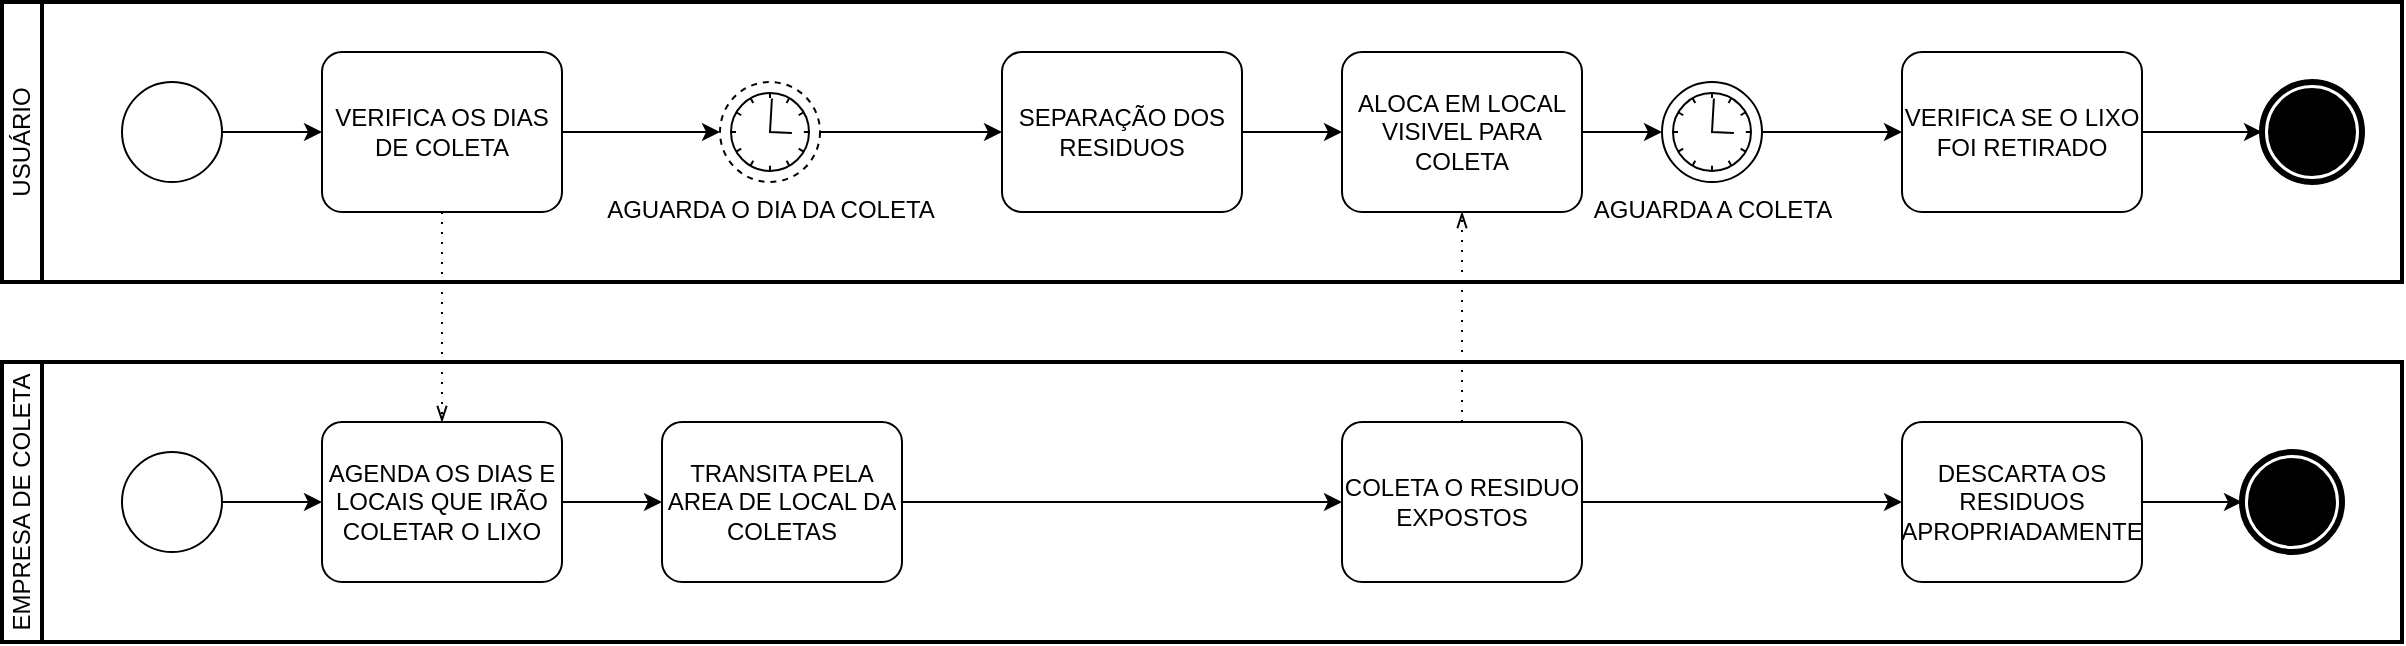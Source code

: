 <mxfile version="22.1.2" type="device">
  <diagram name="Página-1" id="OBs_TPShhrYGpZb52E6S">
    <mxGraphModel dx="3137" dy="2343" grid="1" gridSize="10" guides="1" tooltips="1" connect="1" arrows="1" fold="1" page="1" pageScale="1" pageWidth="827" pageHeight="1169" math="0" shadow="0">
      <root>
        <mxCell id="0" />
        <mxCell id="1" parent="0" />
        <mxCell id="m_MopAy0AkA3bnKfSZ2--10" value="USUÁRIO" style="swimlane;html=1;startSize=20;fontStyle=0;collapsible=0;horizontal=0;swimlaneLine=1;swimlaneFillColor=#ffffff;strokeWidth=2;whiteSpace=wrap;" vertex="1" parent="1">
          <mxGeometry x="260" y="400" width="1200" height="140" as="geometry" />
        </mxCell>
        <mxCell id="m_MopAy0AkA3bnKfSZ2--12" value="" style="points=[[0.145,0.145,0],[0.5,0,0],[0.855,0.145,0],[1,0.5,0],[0.855,0.855,0],[0.5,1,0],[0.145,0.855,0],[0,0.5,0]];shape=mxgraph.bpmn.event;html=1;verticalLabelPosition=bottom;labelBackgroundColor=#ffffff;verticalAlign=top;align=center;perimeter=ellipsePerimeter;outlineConnect=0;aspect=fixed;outline=standard;symbol=general;" vertex="1" parent="m_MopAy0AkA3bnKfSZ2--10">
          <mxGeometry x="60" y="40" width="50" height="50" as="geometry" />
        </mxCell>
        <mxCell id="m_MopAy0AkA3bnKfSZ2--21" style="edgeStyle=orthogonalEdgeStyle;rounded=0;orthogonalLoop=1;jettySize=auto;html=1;" edge="1" parent="m_MopAy0AkA3bnKfSZ2--10" source="m_MopAy0AkA3bnKfSZ2--14" target="m_MopAy0AkA3bnKfSZ2--15">
          <mxGeometry relative="1" as="geometry" />
        </mxCell>
        <mxCell id="m_MopAy0AkA3bnKfSZ2--14" value="SEPARAÇÃO DOS RESIDUOS" style="points=[[0.25,0,0],[0.5,0,0],[0.75,0,0],[1,0.25,0],[1,0.5,0],[1,0.75,0],[0.75,1,0],[0.5,1,0],[0.25,1,0],[0,0.75,0],[0,0.5,0],[0,0.25,0]];shape=mxgraph.bpmn.task;whiteSpace=wrap;rectStyle=rounded;size=10;html=1;container=1;expand=0;collapsible=0;taskMarker=abstract;" vertex="1" parent="m_MopAy0AkA3bnKfSZ2--10">
          <mxGeometry x="500" y="25" width="120" height="80" as="geometry" />
        </mxCell>
        <mxCell id="m_MopAy0AkA3bnKfSZ2--30" style="edgeStyle=orthogonalEdgeStyle;rounded=0;orthogonalLoop=1;jettySize=auto;html=1;" edge="1" parent="m_MopAy0AkA3bnKfSZ2--10" source="m_MopAy0AkA3bnKfSZ2--15" target="m_MopAy0AkA3bnKfSZ2--27">
          <mxGeometry relative="1" as="geometry" />
        </mxCell>
        <mxCell id="m_MopAy0AkA3bnKfSZ2--15" value="ALOCA EM LOCAL VISIVEL PARA COLETA" style="points=[[0.25,0,0],[0.5,0,0],[0.75,0,0],[1,0.25,0],[1,0.5,0],[1,0.75,0],[0.75,1,0],[0.5,1,0],[0.25,1,0],[0,0.75,0],[0,0.5,0],[0,0.25,0]];shape=mxgraph.bpmn.task;whiteSpace=wrap;rectStyle=rounded;size=10;html=1;container=1;expand=0;collapsible=0;taskMarker=abstract;" vertex="1" parent="m_MopAy0AkA3bnKfSZ2--10">
          <mxGeometry x="670" y="25" width="120" height="80" as="geometry" />
        </mxCell>
        <mxCell id="m_MopAy0AkA3bnKfSZ2--19" style="edgeStyle=orthogonalEdgeStyle;rounded=0;orthogonalLoop=1;jettySize=auto;html=1;entryX=0;entryY=0.5;entryDx=0;entryDy=0;entryPerimeter=0;" edge="1" parent="m_MopAy0AkA3bnKfSZ2--10" source="m_MopAy0AkA3bnKfSZ2--12" target="m_MopAy0AkA3bnKfSZ2--39">
          <mxGeometry relative="1" as="geometry" />
        </mxCell>
        <mxCell id="m_MopAy0AkA3bnKfSZ2--31" style="edgeStyle=orthogonalEdgeStyle;rounded=0;orthogonalLoop=1;jettySize=auto;html=1;" edge="1" parent="m_MopAy0AkA3bnKfSZ2--10" source="m_MopAy0AkA3bnKfSZ2--27" target="m_MopAy0AkA3bnKfSZ2--28">
          <mxGeometry relative="1" as="geometry" />
        </mxCell>
        <mxCell id="m_MopAy0AkA3bnKfSZ2--27" value="AGUARDA A COLETA" style="points=[[0.145,0.145,0],[0.5,0,0],[0.855,0.145,0],[1,0.5,0],[0.855,0.855,0],[0.5,1,0],[0.145,0.855,0],[0,0.5,0]];shape=mxgraph.bpmn.event;html=1;verticalLabelPosition=bottom;labelBackgroundColor=#ffffff;verticalAlign=top;align=center;perimeter=ellipsePerimeter;outlineConnect=0;aspect=fixed;outline=standard;symbol=timer;" vertex="1" parent="m_MopAy0AkA3bnKfSZ2--10">
          <mxGeometry x="830" y="40" width="50" height="50" as="geometry" />
        </mxCell>
        <mxCell id="m_MopAy0AkA3bnKfSZ2--32" style="edgeStyle=orthogonalEdgeStyle;rounded=0;orthogonalLoop=1;jettySize=auto;html=1;" edge="1" parent="m_MopAy0AkA3bnKfSZ2--10" source="m_MopAy0AkA3bnKfSZ2--28" target="m_MopAy0AkA3bnKfSZ2--29">
          <mxGeometry relative="1" as="geometry" />
        </mxCell>
        <mxCell id="m_MopAy0AkA3bnKfSZ2--28" value="VERIFICA SE O LIXO FOI RETIRADO" style="points=[[0.25,0,0],[0.5,0,0],[0.75,0,0],[1,0.25,0],[1,0.5,0],[1,0.75,0],[0.75,1,0],[0.5,1,0],[0.25,1,0],[0,0.75,0],[0,0.5,0],[0,0.25,0]];shape=mxgraph.bpmn.task;whiteSpace=wrap;rectStyle=rounded;size=10;html=1;container=1;expand=0;collapsible=0;taskMarker=abstract;" vertex="1" parent="m_MopAy0AkA3bnKfSZ2--10">
          <mxGeometry x="950" y="25" width="120" height="80" as="geometry" />
        </mxCell>
        <mxCell id="m_MopAy0AkA3bnKfSZ2--29" value="" style="points=[[0.145,0.145,0],[0.5,0,0],[0.855,0.145,0],[1,0.5,0],[0.855,0.855,0],[0.5,1,0],[0.145,0.855,0],[0,0.5,0]];shape=mxgraph.bpmn.event;html=1;verticalLabelPosition=bottom;labelBackgroundColor=#ffffff;verticalAlign=top;align=center;perimeter=ellipsePerimeter;outlineConnect=0;aspect=fixed;outline=end;symbol=terminate;" vertex="1" parent="m_MopAy0AkA3bnKfSZ2--10">
          <mxGeometry x="1130" y="40" width="50" height="50" as="geometry" />
        </mxCell>
        <mxCell id="m_MopAy0AkA3bnKfSZ2--41" style="edgeStyle=orthogonalEdgeStyle;rounded=0;orthogonalLoop=1;jettySize=auto;html=1;" edge="1" parent="m_MopAy0AkA3bnKfSZ2--10" source="m_MopAy0AkA3bnKfSZ2--39" target="m_MopAy0AkA3bnKfSZ2--40">
          <mxGeometry relative="1" as="geometry" />
        </mxCell>
        <mxCell id="m_MopAy0AkA3bnKfSZ2--39" value="VERIFICA OS DIAS DE COLETA" style="points=[[0.25,0,0],[0.5,0,0],[0.75,0,0],[1,0.25,0],[1,0.5,0],[1,0.75,0],[0.75,1,0],[0.5,1,0],[0.25,1,0],[0,0.75,0],[0,0.5,0],[0,0.25,0]];shape=mxgraph.bpmn.task;whiteSpace=wrap;rectStyle=rounded;size=10;html=1;container=1;expand=0;collapsible=0;taskMarker=abstract;" vertex="1" parent="m_MopAy0AkA3bnKfSZ2--10">
          <mxGeometry x="160" y="25" width="120" height="80" as="geometry" />
        </mxCell>
        <mxCell id="m_MopAy0AkA3bnKfSZ2--40" value="AGUARDA O DIA DA COLETA&lt;br&gt;" style="points=[[0.145,0.145,0],[0.5,0,0],[0.855,0.145,0],[1,0.5,0],[0.855,0.855,0],[0.5,1,0],[0.145,0.855,0],[0,0.5,0]];shape=mxgraph.bpmn.event;html=1;verticalLabelPosition=bottom;labelBackgroundColor=#ffffff;verticalAlign=top;align=center;perimeter=ellipsePerimeter;outlineConnect=0;aspect=fixed;outline=eventNonint;symbol=timer;" vertex="1" parent="m_MopAy0AkA3bnKfSZ2--10">
          <mxGeometry x="359" y="40" width="50" height="50" as="geometry" />
        </mxCell>
        <mxCell id="m_MopAy0AkA3bnKfSZ2--42" style="edgeStyle=orthogonalEdgeStyle;rounded=0;orthogonalLoop=1;jettySize=auto;html=1;entryX=0;entryY=0.5;entryDx=0;entryDy=0;entryPerimeter=0;" edge="1" parent="m_MopAy0AkA3bnKfSZ2--10" source="m_MopAy0AkA3bnKfSZ2--40" target="m_MopAy0AkA3bnKfSZ2--14">
          <mxGeometry relative="1" as="geometry">
            <mxPoint x="501.32" y="64.6" as="targetPoint" />
          </mxGeometry>
        </mxCell>
        <mxCell id="m_MopAy0AkA3bnKfSZ2--11" value="EMPRESA DE COLETA" style="swimlane;html=1;startSize=20;fontStyle=0;collapsible=0;horizontal=0;swimlaneLine=1;swimlaneFillColor=#ffffff;strokeWidth=2;whiteSpace=wrap;" vertex="1" parent="1">
          <mxGeometry x="260" y="580" width="1200" height="140" as="geometry" />
        </mxCell>
        <mxCell id="m_MopAy0AkA3bnKfSZ2--23" style="edgeStyle=orthogonalEdgeStyle;rounded=0;orthogonalLoop=1;jettySize=auto;html=1;" edge="1" parent="m_MopAy0AkA3bnKfSZ2--11" source="m_MopAy0AkA3bnKfSZ2--16" target="m_MopAy0AkA3bnKfSZ2--17">
          <mxGeometry relative="1" as="geometry" />
        </mxCell>
        <mxCell id="m_MopAy0AkA3bnKfSZ2--16" value="COLETA O RESIDUO EXPOSTOS" style="points=[[0.25,0,0],[0.5,0,0],[0.75,0,0],[1,0.25,0],[1,0.5,0],[1,0.75,0],[0.75,1,0],[0.5,1,0],[0.25,1,0],[0,0.75,0],[0,0.5,0],[0,0.25,0]];shape=mxgraph.bpmn.task;whiteSpace=wrap;rectStyle=rounded;size=10;html=1;container=1;expand=0;collapsible=0;taskMarker=abstract;" vertex="1" parent="m_MopAy0AkA3bnKfSZ2--11">
          <mxGeometry x="670" y="30" width="120" height="80" as="geometry" />
        </mxCell>
        <mxCell id="m_MopAy0AkA3bnKfSZ2--45" value="" style="edgeStyle=elbowEdgeStyle;fontSize=12;html=1;endFill=0;startFill=0;endSize=6;startSize=6;dashed=1;dashPattern=1 4;endArrow=openThin;startArrow=none;rounded=0;entryX=0.5;entryY=1;entryDx=0;entryDy=0;entryPerimeter=0;" edge="1" parent="m_MopAy0AkA3bnKfSZ2--16" target="m_MopAy0AkA3bnKfSZ2--15">
          <mxGeometry width="160" relative="1" as="geometry">
            <mxPoint x="40" as="sourcePoint" />
            <mxPoint x="200" as="targetPoint" />
            <Array as="points">
              <mxPoint x="60" y="-60" />
            </Array>
          </mxGeometry>
        </mxCell>
        <mxCell id="m_MopAy0AkA3bnKfSZ2--17" value="DESCARTA OS RESIDUOS APROPRIADAMENTE" style="points=[[0.25,0,0],[0.5,0,0],[0.75,0,0],[1,0.25,0],[1,0.5,0],[1,0.75,0],[0.75,1,0],[0.5,1,0],[0.25,1,0],[0,0.75,0],[0,0.5,0],[0,0.25,0]];shape=mxgraph.bpmn.task;whiteSpace=wrap;rectStyle=rounded;size=10;html=1;container=1;expand=0;collapsible=0;taskMarker=abstract;" vertex="1" parent="m_MopAy0AkA3bnKfSZ2--11">
          <mxGeometry x="950" y="30" width="120" height="80" as="geometry" />
        </mxCell>
        <mxCell id="m_MopAy0AkA3bnKfSZ2--18" value="" style="points=[[0.145,0.145,0],[0.5,0,0],[0.855,0.145,0],[1,0.5,0],[0.855,0.855,0],[0.5,1,0],[0.145,0.855,0],[0,0.5,0]];shape=mxgraph.bpmn.event;html=1;verticalLabelPosition=bottom;labelBackgroundColor=#ffffff;verticalAlign=top;align=center;perimeter=ellipsePerimeter;outlineConnect=0;aspect=fixed;outline=end;symbol=terminate;" vertex="1" parent="m_MopAy0AkA3bnKfSZ2--11">
          <mxGeometry x="1120" y="45" width="50" height="50" as="geometry" />
        </mxCell>
        <mxCell id="m_MopAy0AkA3bnKfSZ2--24" style="edgeStyle=orthogonalEdgeStyle;rounded=0;orthogonalLoop=1;jettySize=auto;html=1;entryX=0;entryY=0.5;entryDx=0;entryDy=0;entryPerimeter=0;" edge="1" parent="m_MopAy0AkA3bnKfSZ2--11" source="m_MopAy0AkA3bnKfSZ2--17" target="m_MopAy0AkA3bnKfSZ2--18">
          <mxGeometry relative="1" as="geometry" />
        </mxCell>
        <mxCell id="m_MopAy0AkA3bnKfSZ2--25" value="" style="points=[[0.145,0.145,0],[0.5,0,0],[0.855,0.145,0],[1,0.5,0],[0.855,0.855,0],[0.5,1,0],[0.145,0.855,0],[0,0.5,0]];shape=mxgraph.bpmn.event;html=1;verticalLabelPosition=bottom;labelBackgroundColor=#ffffff;verticalAlign=top;align=center;perimeter=ellipsePerimeter;outlineConnect=0;aspect=fixed;outline=standard;symbol=general;" vertex="1" parent="m_MopAy0AkA3bnKfSZ2--11">
          <mxGeometry x="60" y="45" width="50" height="50" as="geometry" />
        </mxCell>
        <mxCell id="m_MopAy0AkA3bnKfSZ2--34" value="AGENDA OS DIAS E LOCAIS QUE IRÃO COLETAR O LIXO" style="points=[[0.25,0,0],[0.5,0,0],[0.75,0,0],[1,0.25,0],[1,0.5,0],[1,0.75,0],[0.75,1,0],[0.5,1,0],[0.25,1,0],[0,0.75,0],[0,0.5,0],[0,0.25,0]];shape=mxgraph.bpmn.task;whiteSpace=wrap;rectStyle=rounded;size=10;html=1;container=1;expand=0;collapsible=0;taskMarker=abstract;" vertex="1" parent="m_MopAy0AkA3bnKfSZ2--11">
          <mxGeometry x="160" y="30" width="120" height="80" as="geometry" />
        </mxCell>
        <mxCell id="m_MopAy0AkA3bnKfSZ2--26" style="edgeStyle=orthogonalEdgeStyle;rounded=0;orthogonalLoop=1;jettySize=auto;html=1;" edge="1" parent="m_MopAy0AkA3bnKfSZ2--11" source="m_MopAy0AkA3bnKfSZ2--25" target="m_MopAy0AkA3bnKfSZ2--34">
          <mxGeometry relative="1" as="geometry">
            <mxPoint x="180" y="70" as="targetPoint" />
          </mxGeometry>
        </mxCell>
        <mxCell id="m_MopAy0AkA3bnKfSZ2--35" value="TRANSITA PELA AREA DE LOCAL DA COLETAS" style="points=[[0.25,0,0],[0.5,0,0],[0.75,0,0],[1,0.25,0],[1,0.5,0],[1,0.75,0],[0.75,1,0],[0.5,1,0],[0.25,1,0],[0,0.75,0],[0,0.5,0],[0,0.25,0]];shape=mxgraph.bpmn.task;whiteSpace=wrap;rectStyle=rounded;size=10;html=1;container=1;expand=0;collapsible=0;taskMarker=abstract;" vertex="1" parent="m_MopAy0AkA3bnKfSZ2--11">
          <mxGeometry x="330" y="30" width="120" height="80" as="geometry" />
        </mxCell>
        <mxCell id="m_MopAy0AkA3bnKfSZ2--36" style="edgeStyle=orthogonalEdgeStyle;rounded=0;orthogonalLoop=1;jettySize=auto;html=1;entryX=0;entryY=0.5;entryDx=0;entryDy=0;entryPerimeter=0;" edge="1" parent="m_MopAy0AkA3bnKfSZ2--11" source="m_MopAy0AkA3bnKfSZ2--34" target="m_MopAy0AkA3bnKfSZ2--35">
          <mxGeometry relative="1" as="geometry" />
        </mxCell>
        <mxCell id="m_MopAy0AkA3bnKfSZ2--37" style="edgeStyle=orthogonalEdgeStyle;rounded=0;orthogonalLoop=1;jettySize=auto;html=1;entryX=0;entryY=0.5;entryDx=0;entryDy=0;entryPerimeter=0;" edge="1" parent="m_MopAy0AkA3bnKfSZ2--11" source="m_MopAy0AkA3bnKfSZ2--35" target="m_MopAy0AkA3bnKfSZ2--16">
          <mxGeometry relative="1" as="geometry" />
        </mxCell>
        <mxCell id="m_MopAy0AkA3bnKfSZ2--44" value="" style="edgeStyle=elbowEdgeStyle;fontSize=12;html=1;endFill=0;startFill=0;endSize=6;startSize=6;dashed=1;dashPattern=1 4;endArrow=openThin;startArrow=none;rounded=0;exitX=0.5;exitY=1;exitDx=0;exitDy=0;exitPerimeter=0;entryX=0.5;entryY=0;entryDx=0;entryDy=0;entryPerimeter=0;" edge="1" parent="1" source="m_MopAy0AkA3bnKfSZ2--39" target="m_MopAy0AkA3bnKfSZ2--34">
          <mxGeometry width="160" relative="1" as="geometry">
            <mxPoint x="240" y="410" as="sourcePoint" />
            <mxPoint x="400" y="410" as="targetPoint" />
          </mxGeometry>
        </mxCell>
      </root>
    </mxGraphModel>
  </diagram>
</mxfile>
